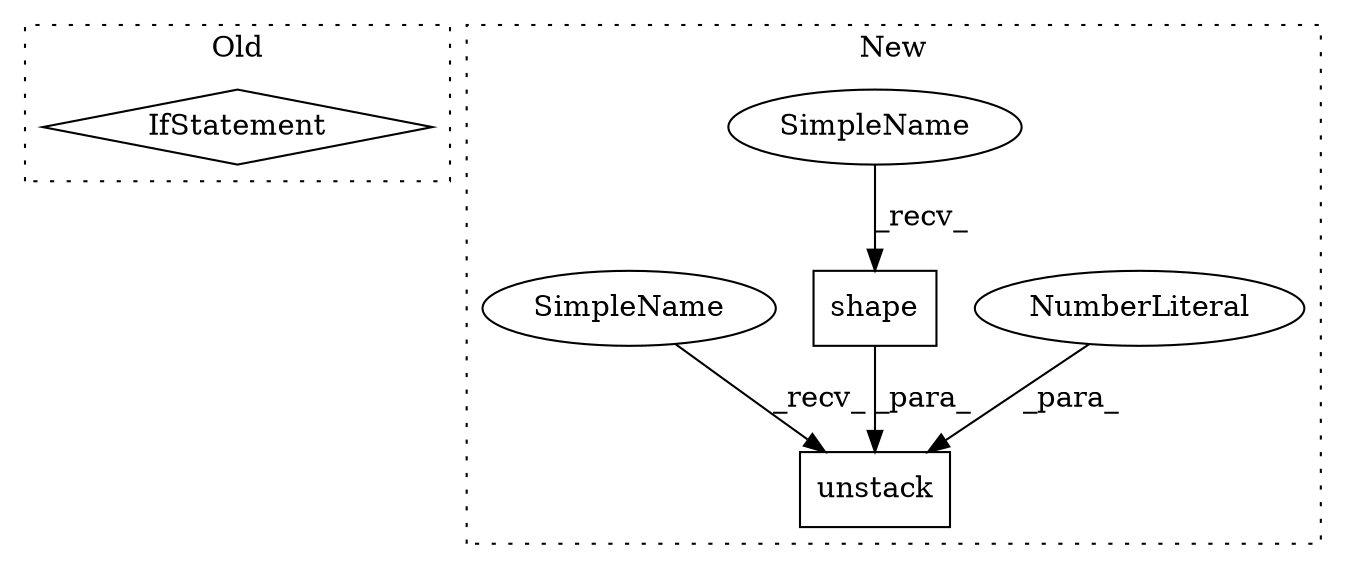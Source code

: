 digraph G {
subgraph cluster0 {
1 [label="IfStatement" a="25" s="4725" l="38" shape="diamond"];
label = "Old";
style="dotted";
}
subgraph cluster1 {
2 [label="unstack" a="32" s="4655,4702" l="8,1" shape="box"];
3 [label="NumberLiteral" a="34" s="4701" l="1" shape="ellipse"];
4 [label="shape" a="32" s="4674,4683" l="6,1" shape="box"];
5 [label="SimpleName" a="42" s="4663" l="10" shape="ellipse"];
6 [label="SimpleName" a="42" s="4644" l="10" shape="ellipse"];
label = "New";
style="dotted";
}
3 -> 2 [label="_para_"];
4 -> 2 [label="_para_"];
5 -> 4 [label="_recv_"];
6 -> 2 [label="_recv_"];
}